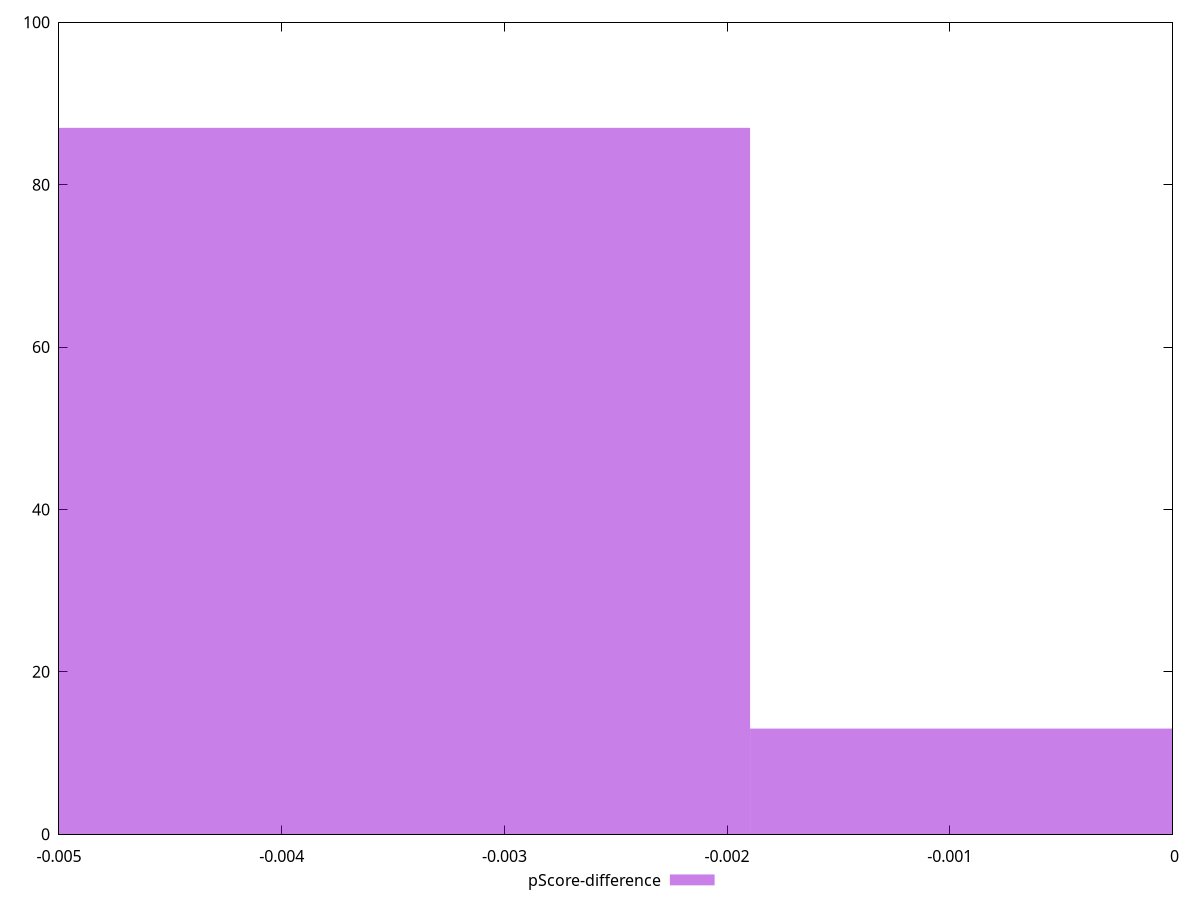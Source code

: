 reset

$pScoreDifference <<EOF
-0.0037933957654612666 87
0 13
EOF

set key outside below
set boxwidth 0.0037933957654612666
set xrange [-0.0050000000000000044:0]
set yrange [0:100]
set trange [0:100]
set style fill transparent solid 0.5 noborder
set terminal svg size 640, 490 enhanced background rgb 'white'
set output "reports/report_00033_2021-03-01T14-23-16.841Z/unused-css-rules/samples/astro-inner-cached/pScore-difference/histogram.svg"

plot $pScoreDifference title "pScore-difference" with boxes

reset
